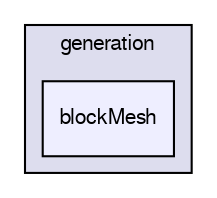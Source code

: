 digraph "applications/utilities/mesh/generation/blockMesh" {
  bgcolor=transparent;
  compound=true
  node [ fontsize="10", fontname="FreeSans"];
  edge [ labelfontsize="10", labelfontname="FreeSans"];
  subgraph clusterdir_5e38c77784c29cb5c03b448ec3140896 {
    graph [ bgcolor="#ddddee", pencolor="black", label="generation" fontname="FreeSans", fontsize="10", URL="dir_5e38c77784c29cb5c03b448ec3140896.html"]
  dir_2a4d777693632c01efb82b5a9fbe1080 [shape=box, label="blockMesh", style="filled", fillcolor="#eeeeff", pencolor="black", URL="dir_2a4d777693632c01efb82b5a9fbe1080.html"];
  }
}

